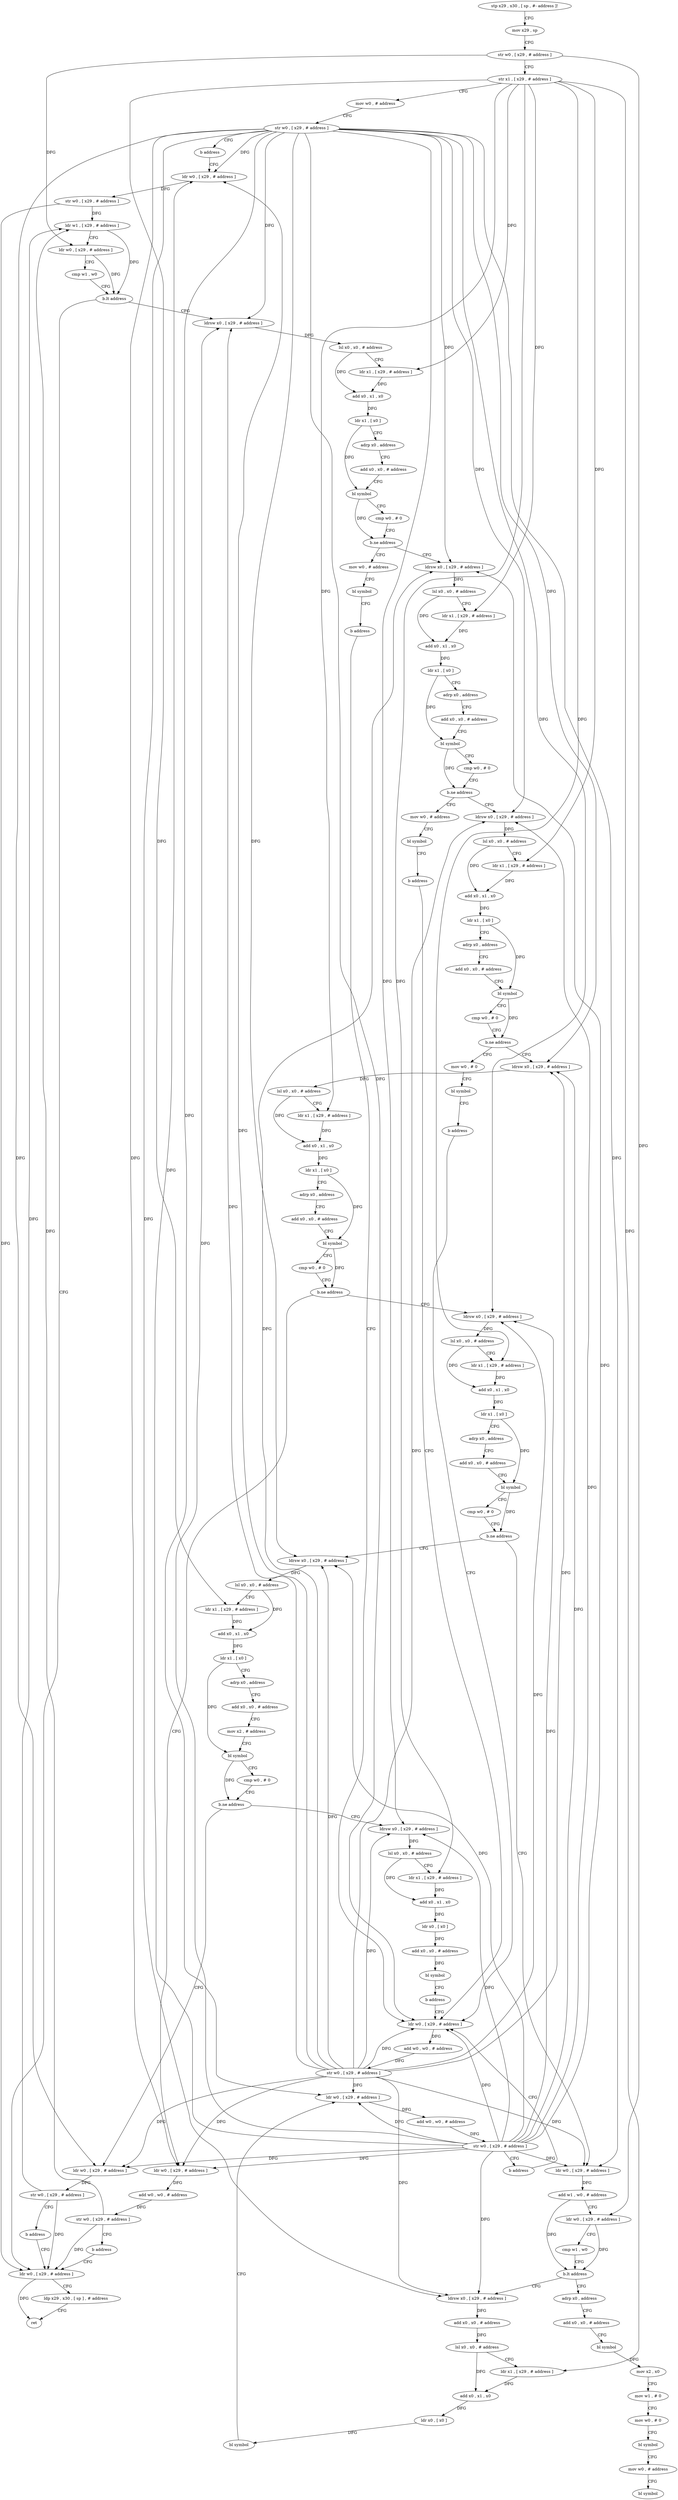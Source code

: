 digraph "func" {
"4247028" [label = "stp x29 , x30 , [ sp , #- address ]!" ]
"4247032" [label = "mov x29 , sp" ]
"4247036" [label = "str w0 , [ x29 , # address ]" ]
"4247040" [label = "str x1 , [ x29 , # address ]" ]
"4247044" [label = "mov w0 , # address" ]
"4247048" [label = "str w0 , [ x29 , # address ]" ]
"4247052" [label = "b address" ]
"4247508" [label = "ldr w0 , [ x29 , # address ]" ]
"4247512" [label = "str w0 , [ x29 , # address ]" ]
"4247516" [label = "ldr w1 , [ x29 , # address ]" ]
"4247520" [label = "ldr w0 , [ x29 , # address ]" ]
"4247524" [label = "cmp w1 , w0" ]
"4247528" [label = "b.lt address" ]
"4247056" [label = "ldrsw x0 , [ x29 , # address ]" ]
"4247532" [label = "ldr w0 , [ x29 , # address ]" ]
"4247060" [label = "lsl x0 , x0 , # address" ]
"4247064" [label = "ldr x1 , [ x29 , # address ]" ]
"4247068" [label = "add x0 , x1 , x0" ]
"4247072" [label = "ldr x1 , [ x0 ]" ]
"4247076" [label = "adrp x0 , address" ]
"4247080" [label = "add x0 , x0 , # address" ]
"4247084" [label = "bl symbol" ]
"4247088" [label = "cmp w0 , # 0" ]
"4247092" [label = "b.ne address" ]
"4247108" [label = "ldrsw x0 , [ x29 , # address ]" ]
"4247096" [label = "mov w0 , # address" ]
"4247536" [label = "ldp x29 , x30 , [ sp ] , # address" ]
"4247540" [label = "ret" ]
"4247112" [label = "lsl x0 , x0 , # address" ]
"4247116" [label = "ldr x1 , [ x29 , # address ]" ]
"4247120" [label = "add x0 , x1 , x0" ]
"4247124" [label = "ldr x1 , [ x0 ]" ]
"4247128" [label = "adrp x0 , address" ]
"4247132" [label = "add x0 , x0 , # address" ]
"4247136" [label = "bl symbol" ]
"4247140" [label = "cmp w0 , # 0" ]
"4247144" [label = "b.ne address" ]
"4247160" [label = "ldrsw x0 , [ x29 , # address ]" ]
"4247148" [label = "mov w0 , # address" ]
"4247100" [label = "bl symbol" ]
"4247104" [label = "b address" ]
"4247496" [label = "ldr w0 , [ x29 , # address ]" ]
"4247164" [label = "lsl x0 , x0 , # address" ]
"4247168" [label = "ldr x1 , [ x29 , # address ]" ]
"4247172" [label = "add x0 , x1 , x0" ]
"4247176" [label = "ldr x1 , [ x0 ]" ]
"4247180" [label = "adrp x0 , address" ]
"4247184" [label = "add x0 , x0 , # address" ]
"4247188" [label = "bl symbol" ]
"4247192" [label = "cmp w0 , # 0" ]
"4247196" [label = "b.ne address" ]
"4247212" [label = "ldrsw x0 , [ x29 , # address ]" ]
"4247200" [label = "mov w0 , # 0" ]
"4247152" [label = "bl symbol" ]
"4247156" [label = "b address" ]
"4247500" [label = "add w0 , w0 , # address" ]
"4247504" [label = "str w0 , [ x29 , # address ]" ]
"4247216" [label = "lsl x0 , x0 , # address" ]
"4247220" [label = "ldr x1 , [ x29 , # address ]" ]
"4247224" [label = "add x0 , x1 , x0" ]
"4247228" [label = "ldr x1 , [ x0 ]" ]
"4247232" [label = "adrp x0 , address" ]
"4247236" [label = "add x0 , x0 , # address" ]
"4247240" [label = "bl symbol" ]
"4247244" [label = "cmp w0 , # 0" ]
"4247248" [label = "b.ne address" ]
"4247268" [label = "ldrsw x0 , [ x29 , # address ]" ]
"4247252" [label = "ldr w0 , [ x29 , # address ]" ]
"4247204" [label = "bl symbol" ]
"4247208" [label = "b address" ]
"4247272" [label = "lsl x0 , x0 , # address" ]
"4247276" [label = "ldr x1 , [ x29 , # address ]" ]
"4247280" [label = "add x0 , x1 , x0" ]
"4247284" [label = "ldr x1 , [ x0 ]" ]
"4247288" [label = "adrp x0 , address" ]
"4247292" [label = "add x0 , x0 , # address" ]
"4247296" [label = "bl symbol" ]
"4247300" [label = "cmp w0 , # 0" ]
"4247304" [label = "b.ne address" ]
"4247408" [label = "ldrsw x0 , [ x29 , # address ]" ]
"4247308" [label = "ldr w0 , [ x29 , # address ]" ]
"4247256" [label = "add w0 , w0 , # address" ]
"4247260" [label = "str w0 , [ x29 , # address ]" ]
"4247264" [label = "b address" ]
"4247412" [label = "lsl x0 , x0 , # address" ]
"4247416" [label = "ldr x1 , [ x29 , # address ]" ]
"4247420" [label = "add x0 , x1 , x0" ]
"4247424" [label = "ldr x1 , [ x0 ]" ]
"4247428" [label = "adrp x0 , address" ]
"4247432" [label = "add x0 , x0 , # address" ]
"4247436" [label = "mov x2 , # address" ]
"4247440" [label = "bl symbol" ]
"4247444" [label = "cmp w0 , # 0" ]
"4247448" [label = "b.ne address" ]
"4247484" [label = "ldr w0 , [ x29 , # address ]" ]
"4247452" [label = "ldrsw x0 , [ x29 , # address ]" ]
"4247312" [label = "add w1 , w0 , # address" ]
"4247316" [label = "ldr w0 , [ x29 , # address ]" ]
"4247320" [label = "cmp w1 , w0" ]
"4247324" [label = "b.lt address" ]
"4247364" [label = "ldrsw x0 , [ x29 , # address ]" ]
"4247328" [label = "adrp x0 , address" ]
"4247488" [label = "str w0 , [ x29 , # address ]" ]
"4247492" [label = "b address" ]
"4247456" [label = "lsl x0 , x0 , # address" ]
"4247460" [label = "ldr x1 , [ x29 , # address ]" ]
"4247464" [label = "add x0 , x1 , x0" ]
"4247468" [label = "ldr x0 , [ x0 ]" ]
"4247472" [label = "add x0 , x0 , # address" ]
"4247476" [label = "bl symbol" ]
"4247480" [label = "b address" ]
"4247368" [label = "add x0 , x0 , # address" ]
"4247372" [label = "lsl x0 , x0 , # address" ]
"4247376" [label = "ldr x1 , [ x29 , # address ]" ]
"4247380" [label = "add x0 , x1 , x0" ]
"4247384" [label = "ldr x0 , [ x0 ]" ]
"4247388" [label = "bl symbol" ]
"4247392" [label = "ldr w0 , [ x29 , # address ]" ]
"4247396" [label = "add w0 , w0 , # address" ]
"4247400" [label = "str w0 , [ x29 , # address ]" ]
"4247404" [label = "b address" ]
"4247332" [label = "add x0 , x0 , # address" ]
"4247336" [label = "bl symbol" ]
"4247340" [label = "mov x2 , x0" ]
"4247344" [label = "mov w1 , # 0" ]
"4247348" [label = "mov w0 , # 0" ]
"4247352" [label = "bl symbol" ]
"4247356" [label = "mov w0 , # address" ]
"4247360" [label = "bl symbol" ]
"4247028" -> "4247032" [ label = "CFG" ]
"4247032" -> "4247036" [ label = "CFG" ]
"4247036" -> "4247040" [ label = "CFG" ]
"4247036" -> "4247520" [ label = "DFG" ]
"4247036" -> "4247316" [ label = "DFG" ]
"4247040" -> "4247044" [ label = "CFG" ]
"4247040" -> "4247064" [ label = "DFG" ]
"4247040" -> "4247116" [ label = "DFG" ]
"4247040" -> "4247168" [ label = "DFG" ]
"4247040" -> "4247220" [ label = "DFG" ]
"4247040" -> "4247276" [ label = "DFG" ]
"4247040" -> "4247416" [ label = "DFG" ]
"4247040" -> "4247460" [ label = "DFG" ]
"4247040" -> "4247376" [ label = "DFG" ]
"4247044" -> "4247048" [ label = "CFG" ]
"4247048" -> "4247052" [ label = "CFG" ]
"4247048" -> "4247508" [ label = "DFG" ]
"4247048" -> "4247056" [ label = "DFG" ]
"4247048" -> "4247108" [ label = "DFG" ]
"4247048" -> "4247160" [ label = "DFG" ]
"4247048" -> "4247496" [ label = "DFG" ]
"4247048" -> "4247212" [ label = "DFG" ]
"4247048" -> "4247268" [ label = "DFG" ]
"4247048" -> "4247252" [ label = "DFG" ]
"4247048" -> "4247408" [ label = "DFG" ]
"4247048" -> "4247308" [ label = "DFG" ]
"4247048" -> "4247484" [ label = "DFG" ]
"4247048" -> "4247452" [ label = "DFG" ]
"4247048" -> "4247364" [ label = "DFG" ]
"4247048" -> "4247392" [ label = "DFG" ]
"4247052" -> "4247508" [ label = "CFG" ]
"4247508" -> "4247512" [ label = "DFG" ]
"4247512" -> "4247516" [ label = "DFG" ]
"4247512" -> "4247532" [ label = "DFG" ]
"4247516" -> "4247520" [ label = "CFG" ]
"4247516" -> "4247528" [ label = "DFG" ]
"4247520" -> "4247524" [ label = "CFG" ]
"4247520" -> "4247528" [ label = "DFG" ]
"4247524" -> "4247528" [ label = "CFG" ]
"4247528" -> "4247056" [ label = "CFG" ]
"4247528" -> "4247532" [ label = "CFG" ]
"4247056" -> "4247060" [ label = "DFG" ]
"4247532" -> "4247536" [ label = "CFG" ]
"4247532" -> "4247540" [ label = "DFG" ]
"4247060" -> "4247064" [ label = "CFG" ]
"4247060" -> "4247068" [ label = "DFG" ]
"4247064" -> "4247068" [ label = "DFG" ]
"4247068" -> "4247072" [ label = "DFG" ]
"4247072" -> "4247076" [ label = "CFG" ]
"4247072" -> "4247084" [ label = "DFG" ]
"4247076" -> "4247080" [ label = "CFG" ]
"4247080" -> "4247084" [ label = "CFG" ]
"4247084" -> "4247088" [ label = "CFG" ]
"4247084" -> "4247092" [ label = "DFG" ]
"4247088" -> "4247092" [ label = "CFG" ]
"4247092" -> "4247108" [ label = "CFG" ]
"4247092" -> "4247096" [ label = "CFG" ]
"4247108" -> "4247112" [ label = "DFG" ]
"4247096" -> "4247100" [ label = "CFG" ]
"4247536" -> "4247540" [ label = "CFG" ]
"4247112" -> "4247116" [ label = "CFG" ]
"4247112" -> "4247120" [ label = "DFG" ]
"4247116" -> "4247120" [ label = "DFG" ]
"4247120" -> "4247124" [ label = "DFG" ]
"4247124" -> "4247128" [ label = "CFG" ]
"4247124" -> "4247136" [ label = "DFG" ]
"4247128" -> "4247132" [ label = "CFG" ]
"4247132" -> "4247136" [ label = "CFG" ]
"4247136" -> "4247140" [ label = "CFG" ]
"4247136" -> "4247144" [ label = "DFG" ]
"4247140" -> "4247144" [ label = "CFG" ]
"4247144" -> "4247160" [ label = "CFG" ]
"4247144" -> "4247148" [ label = "CFG" ]
"4247160" -> "4247164" [ label = "DFG" ]
"4247148" -> "4247152" [ label = "CFG" ]
"4247100" -> "4247104" [ label = "CFG" ]
"4247104" -> "4247496" [ label = "CFG" ]
"4247496" -> "4247500" [ label = "DFG" ]
"4247164" -> "4247168" [ label = "CFG" ]
"4247164" -> "4247172" [ label = "DFG" ]
"4247168" -> "4247172" [ label = "DFG" ]
"4247172" -> "4247176" [ label = "DFG" ]
"4247176" -> "4247180" [ label = "CFG" ]
"4247176" -> "4247188" [ label = "DFG" ]
"4247180" -> "4247184" [ label = "CFG" ]
"4247184" -> "4247188" [ label = "CFG" ]
"4247188" -> "4247192" [ label = "CFG" ]
"4247188" -> "4247196" [ label = "DFG" ]
"4247192" -> "4247196" [ label = "CFG" ]
"4247196" -> "4247212" [ label = "CFG" ]
"4247196" -> "4247200" [ label = "CFG" ]
"4247212" -> "4247216" [ label = "DFG" ]
"4247200" -> "4247204" [ label = "CFG" ]
"4247152" -> "4247156" [ label = "CFG" ]
"4247156" -> "4247496" [ label = "CFG" ]
"4247500" -> "4247504" [ label = "DFG" ]
"4247504" -> "4247508" [ label = "DFG" ]
"4247504" -> "4247056" [ label = "DFG" ]
"4247504" -> "4247108" [ label = "DFG" ]
"4247504" -> "4247160" [ label = "DFG" ]
"4247504" -> "4247496" [ label = "DFG" ]
"4247504" -> "4247212" [ label = "DFG" ]
"4247504" -> "4247268" [ label = "DFG" ]
"4247504" -> "4247252" [ label = "DFG" ]
"4247504" -> "4247408" [ label = "DFG" ]
"4247504" -> "4247308" [ label = "DFG" ]
"4247504" -> "4247484" [ label = "DFG" ]
"4247504" -> "4247452" [ label = "DFG" ]
"4247504" -> "4247364" [ label = "DFG" ]
"4247504" -> "4247392" [ label = "DFG" ]
"4247216" -> "4247220" [ label = "CFG" ]
"4247216" -> "4247224" [ label = "DFG" ]
"4247220" -> "4247224" [ label = "DFG" ]
"4247224" -> "4247228" [ label = "DFG" ]
"4247228" -> "4247232" [ label = "CFG" ]
"4247228" -> "4247240" [ label = "DFG" ]
"4247232" -> "4247236" [ label = "CFG" ]
"4247236" -> "4247240" [ label = "CFG" ]
"4247240" -> "4247244" [ label = "CFG" ]
"4247240" -> "4247248" [ label = "DFG" ]
"4247244" -> "4247248" [ label = "CFG" ]
"4247248" -> "4247268" [ label = "CFG" ]
"4247248" -> "4247252" [ label = "CFG" ]
"4247268" -> "4247272" [ label = "DFG" ]
"4247252" -> "4247256" [ label = "DFG" ]
"4247204" -> "4247208" [ label = "CFG" ]
"4247208" -> "4247496" [ label = "CFG" ]
"4247272" -> "4247276" [ label = "CFG" ]
"4247272" -> "4247280" [ label = "DFG" ]
"4247276" -> "4247280" [ label = "DFG" ]
"4247280" -> "4247284" [ label = "DFG" ]
"4247284" -> "4247288" [ label = "CFG" ]
"4247284" -> "4247296" [ label = "DFG" ]
"4247288" -> "4247292" [ label = "CFG" ]
"4247292" -> "4247296" [ label = "CFG" ]
"4247296" -> "4247300" [ label = "CFG" ]
"4247296" -> "4247304" [ label = "DFG" ]
"4247300" -> "4247304" [ label = "CFG" ]
"4247304" -> "4247408" [ label = "CFG" ]
"4247304" -> "4247308" [ label = "CFG" ]
"4247408" -> "4247412" [ label = "DFG" ]
"4247308" -> "4247312" [ label = "DFG" ]
"4247256" -> "4247260" [ label = "DFG" ]
"4247260" -> "4247264" [ label = "CFG" ]
"4247260" -> "4247516" [ label = "DFG" ]
"4247260" -> "4247532" [ label = "DFG" ]
"4247264" -> "4247532" [ label = "CFG" ]
"4247412" -> "4247416" [ label = "CFG" ]
"4247412" -> "4247420" [ label = "DFG" ]
"4247416" -> "4247420" [ label = "DFG" ]
"4247420" -> "4247424" [ label = "DFG" ]
"4247424" -> "4247428" [ label = "CFG" ]
"4247424" -> "4247440" [ label = "DFG" ]
"4247428" -> "4247432" [ label = "CFG" ]
"4247432" -> "4247436" [ label = "CFG" ]
"4247436" -> "4247440" [ label = "CFG" ]
"4247440" -> "4247444" [ label = "CFG" ]
"4247440" -> "4247448" [ label = "DFG" ]
"4247444" -> "4247448" [ label = "CFG" ]
"4247448" -> "4247484" [ label = "CFG" ]
"4247448" -> "4247452" [ label = "CFG" ]
"4247484" -> "4247488" [ label = "DFG" ]
"4247452" -> "4247456" [ label = "DFG" ]
"4247312" -> "4247316" [ label = "CFG" ]
"4247312" -> "4247324" [ label = "DFG" ]
"4247316" -> "4247320" [ label = "CFG" ]
"4247316" -> "4247324" [ label = "DFG" ]
"4247320" -> "4247324" [ label = "CFG" ]
"4247324" -> "4247364" [ label = "CFG" ]
"4247324" -> "4247328" [ label = "CFG" ]
"4247364" -> "4247368" [ label = "DFG" ]
"4247328" -> "4247332" [ label = "CFG" ]
"4247488" -> "4247492" [ label = "CFG" ]
"4247488" -> "4247516" [ label = "DFG" ]
"4247488" -> "4247532" [ label = "DFG" ]
"4247492" -> "4247532" [ label = "CFG" ]
"4247456" -> "4247460" [ label = "CFG" ]
"4247456" -> "4247464" [ label = "DFG" ]
"4247460" -> "4247464" [ label = "DFG" ]
"4247464" -> "4247468" [ label = "DFG" ]
"4247468" -> "4247472" [ label = "DFG" ]
"4247472" -> "4247476" [ label = "DFG" ]
"4247476" -> "4247480" [ label = "CFG" ]
"4247480" -> "4247496" [ label = "CFG" ]
"4247368" -> "4247372" [ label = "DFG" ]
"4247372" -> "4247376" [ label = "CFG" ]
"4247372" -> "4247380" [ label = "DFG" ]
"4247376" -> "4247380" [ label = "DFG" ]
"4247380" -> "4247384" [ label = "DFG" ]
"4247384" -> "4247388" [ label = "DFG" ]
"4247388" -> "4247392" [ label = "CFG" ]
"4247392" -> "4247396" [ label = "DFG" ]
"4247396" -> "4247400" [ label = "DFG" ]
"4247400" -> "4247404" [ label = "CFG" ]
"4247400" -> "4247508" [ label = "DFG" ]
"4247400" -> "4247056" [ label = "DFG" ]
"4247400" -> "4247108" [ label = "DFG" ]
"4247400" -> "4247160" [ label = "DFG" ]
"4247400" -> "4247496" [ label = "DFG" ]
"4247400" -> "4247212" [ label = "DFG" ]
"4247400" -> "4247268" [ label = "DFG" ]
"4247400" -> "4247252" [ label = "DFG" ]
"4247400" -> "4247408" [ label = "DFG" ]
"4247400" -> "4247308" [ label = "DFG" ]
"4247400" -> "4247484" [ label = "DFG" ]
"4247400" -> "4247452" [ label = "DFG" ]
"4247400" -> "4247364" [ label = "DFG" ]
"4247400" -> "4247392" [ label = "DFG" ]
"4247404" -> "4247496" [ label = "CFG" ]
"4247332" -> "4247336" [ label = "CFG" ]
"4247336" -> "4247340" [ label = "DFG" ]
"4247340" -> "4247344" [ label = "CFG" ]
"4247344" -> "4247348" [ label = "CFG" ]
"4247348" -> "4247352" [ label = "CFG" ]
"4247352" -> "4247356" [ label = "CFG" ]
"4247356" -> "4247360" [ label = "CFG" ]
}
